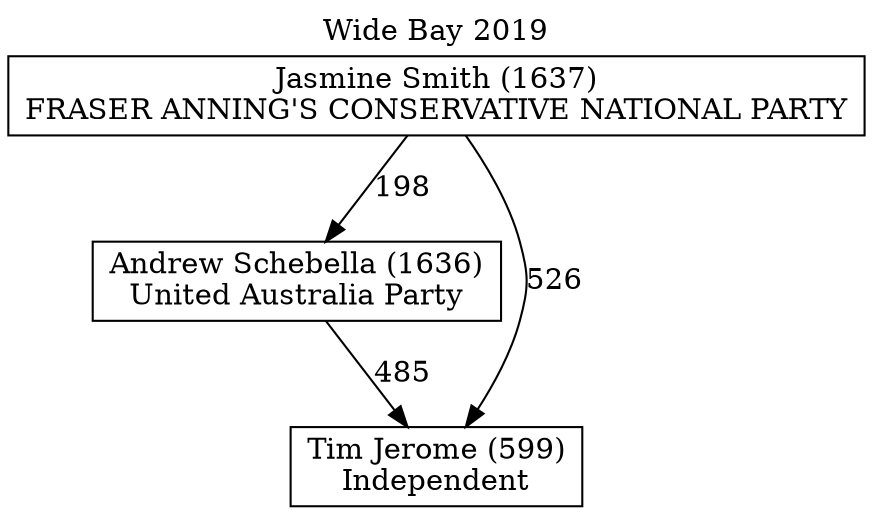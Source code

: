 // House preference flow
digraph "Tim Jerome (599)_Wide Bay_2019" {
	graph [label="Wide Bay 2019" labelloc=t mclimit=10]
	node [shape=box]
	"Andrew Schebella (1636)" [label="Andrew Schebella (1636)
United Australia Party"]
	"Jasmine Smith (1637)" [label="Jasmine Smith (1637)
FRASER ANNING'S CONSERVATIVE NATIONAL PARTY"]
	"Tim Jerome (599)" [label="Tim Jerome (599)
Independent"]
	"Andrew Schebella (1636)" -> "Tim Jerome (599)" [label=485]
	"Jasmine Smith (1637)" -> "Andrew Schebella (1636)" [label=198]
	"Jasmine Smith (1637)" -> "Tim Jerome (599)" [label=526]
}
